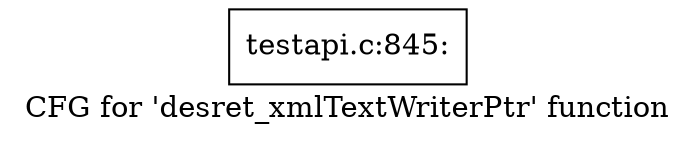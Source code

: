 digraph "CFG for 'desret_xmlTextWriterPtr' function" {
	label="CFG for 'desret_xmlTextWriterPtr' function";

	Node0x4aa81c0 [shape=record,label="{testapi.c:845:}"];
}

